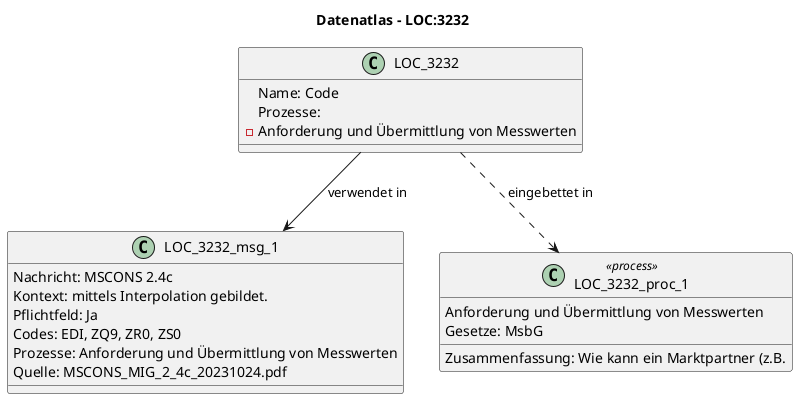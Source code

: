 @startuml
title Datenatlas – LOC:3232
class LOC_3232 {
  Name: Code
  Prozesse:
    - Anforderung und Übermittlung von Messwerten
}
class LOC_3232_msg_1 {
  Nachricht: MSCONS 2.4c
  Kontext: mittels Interpolation gebildet.
  Pflichtfeld: Ja
  Codes: EDI, ZQ9, ZR0, ZS0
  Prozesse: Anforderung und Übermittlung von Messwerten
  Quelle: MSCONS_MIG_2_4c_20231024.pdf
}
LOC_3232 --> LOC_3232_msg_1 : verwendet in
class LOC_3232_proc_1 <<process>> {
  Anforderung und Übermittlung von Messwerten
  Gesetze: MsbG
  Zusammenfassung: Wie kann ein Marktpartner (z.B.
}
LOC_3232 ..> LOC_3232_proc_1 : eingebettet in
@enduml